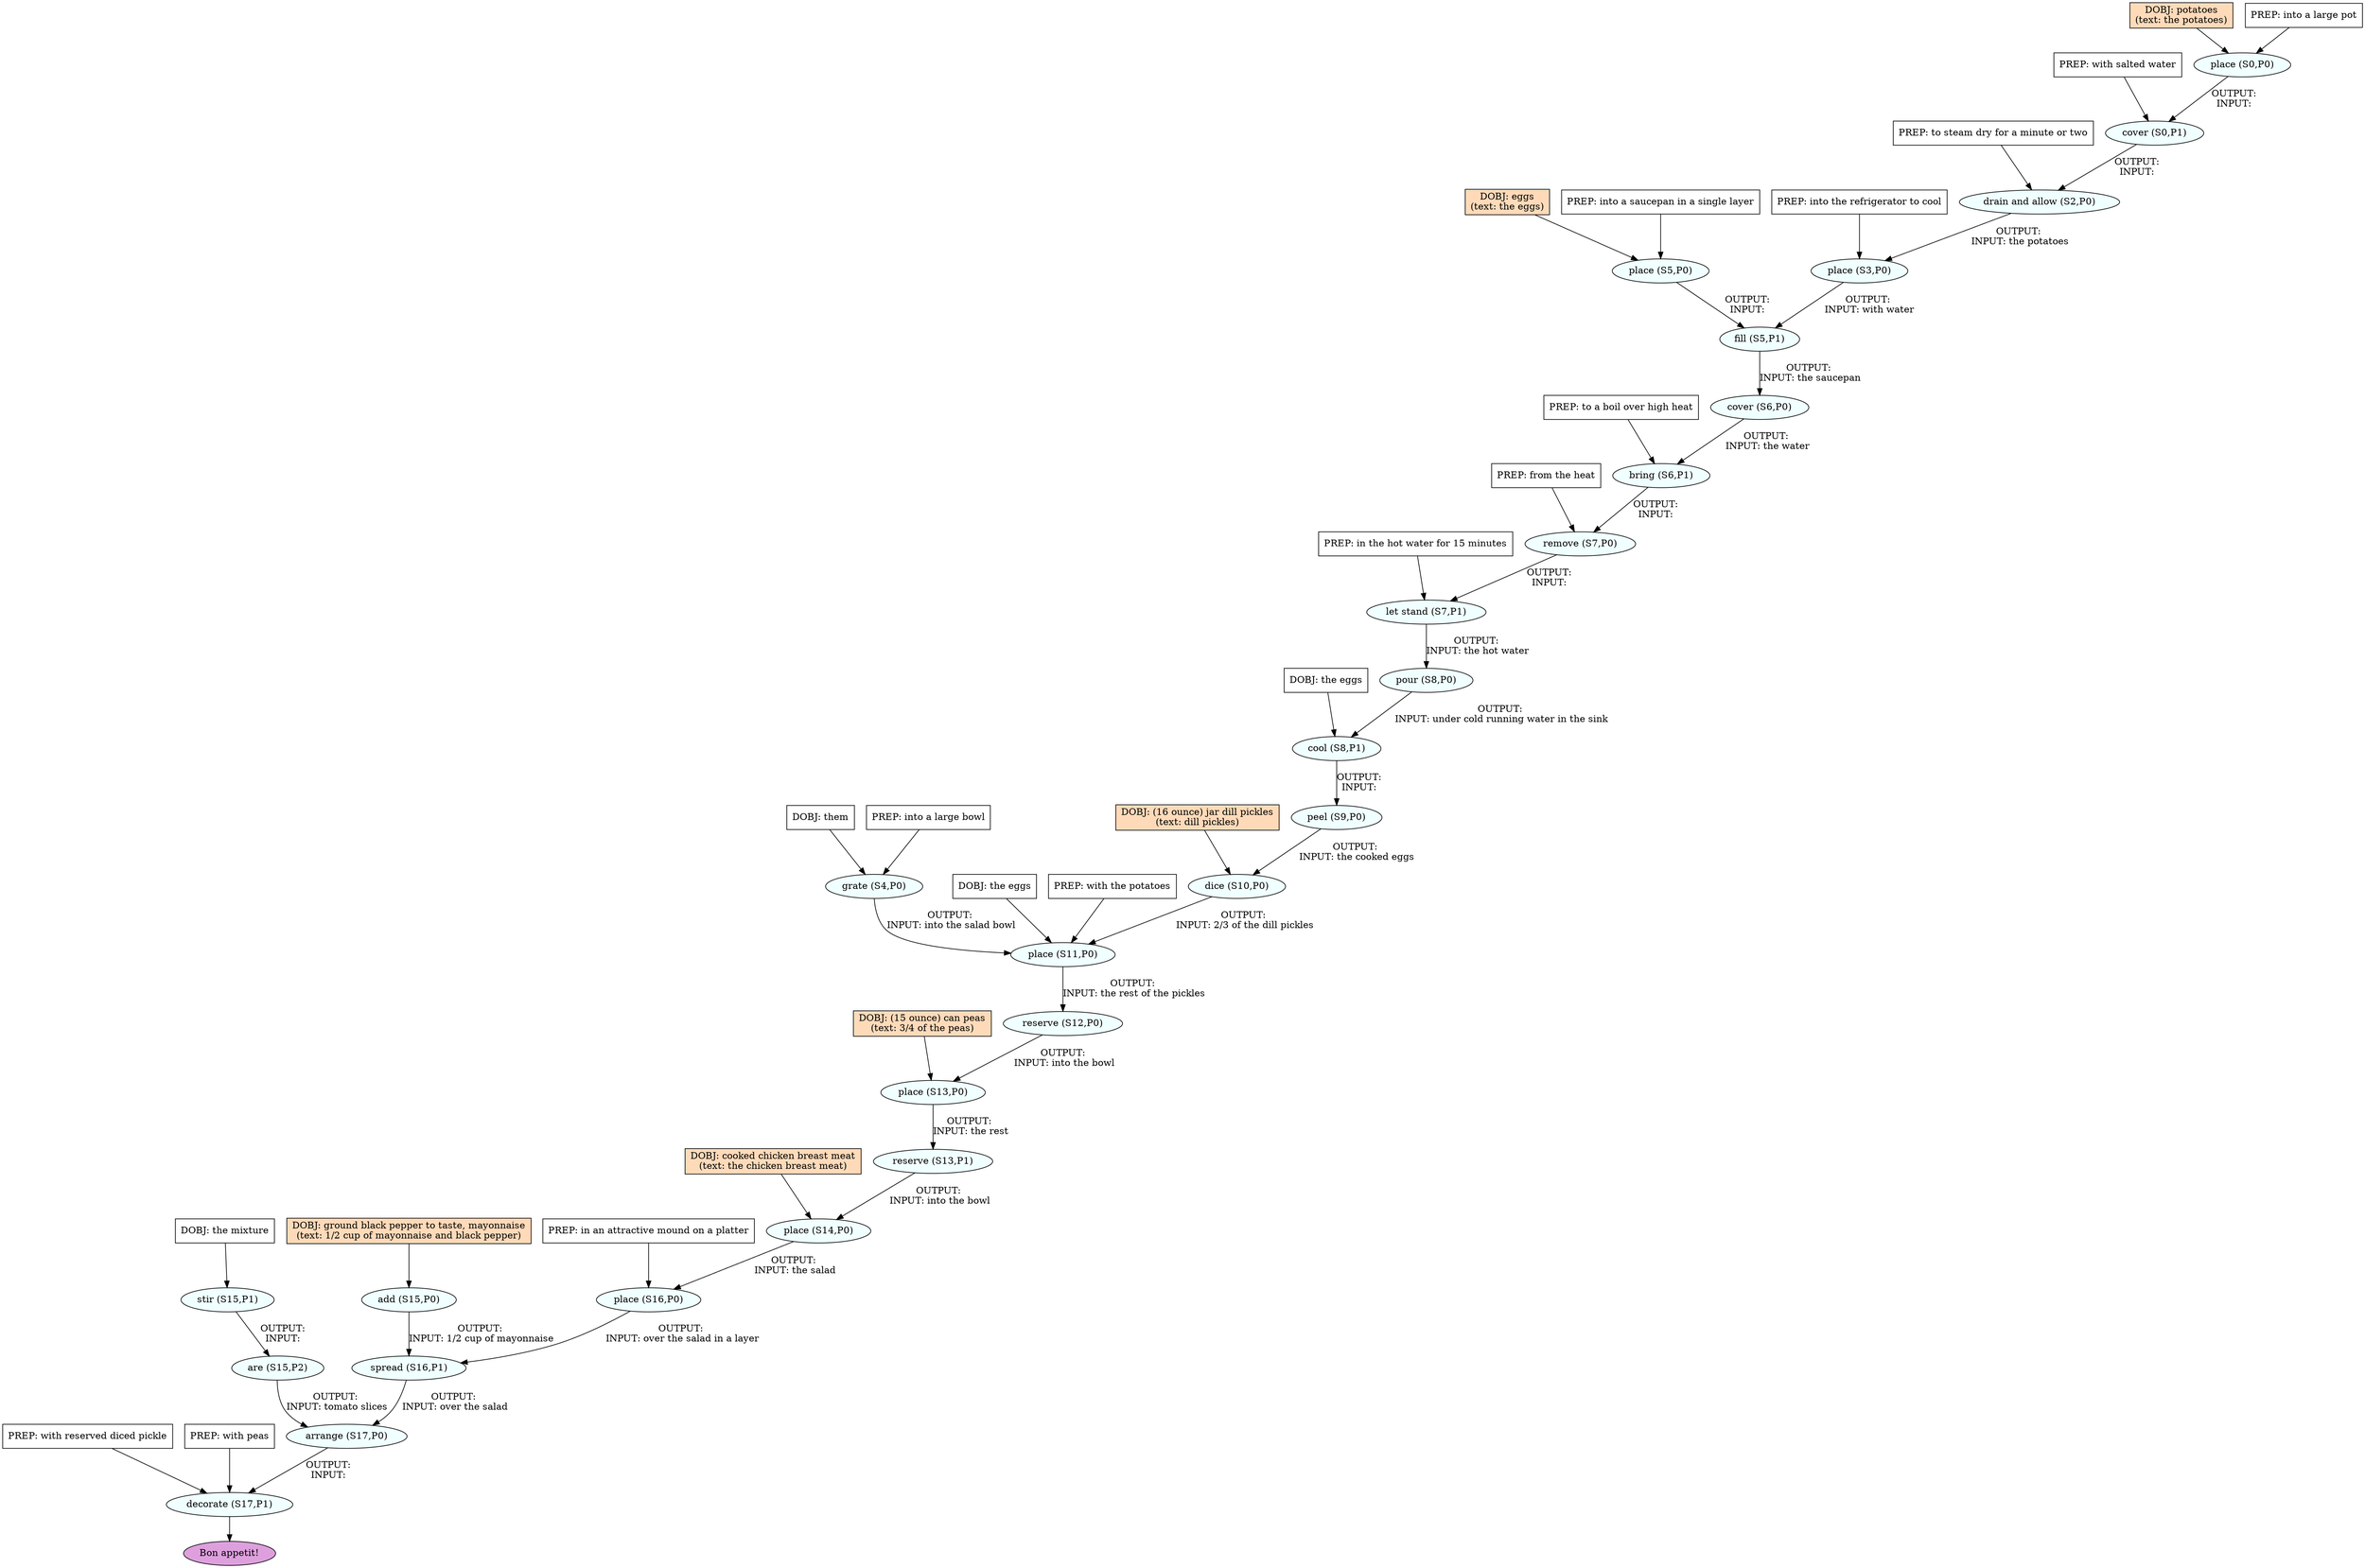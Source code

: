 digraph recipe {
E0[label="place (S0,P0)", shape=oval, style=filled, fillcolor=azure]
E1[label="cover (S0,P1)", shape=oval, style=filled, fillcolor=azure]
E2[label="drain and allow (S2,P0)", shape=oval, style=filled, fillcolor=azure]
E3[label="place (S3,P0)", shape=oval, style=filled, fillcolor=azure]
E4[label="grate (S4,P0)", shape=oval, style=filled, fillcolor=azure]
E5[label="place (S5,P0)", shape=oval, style=filled, fillcolor=azure]
E6[label="fill (S5,P1)", shape=oval, style=filled, fillcolor=azure]
E7[label="cover (S6,P0)", shape=oval, style=filled, fillcolor=azure]
E8[label="bring (S6,P1)", shape=oval, style=filled, fillcolor=azure]
E9[label="remove (S7,P0)", shape=oval, style=filled, fillcolor=azure]
E10[label="let stand (S7,P1)", shape=oval, style=filled, fillcolor=azure]
E11[label="pour (S8,P0)", shape=oval, style=filled, fillcolor=azure]
E12[label="cool (S8,P1)", shape=oval, style=filled, fillcolor=azure]
E13[label="peel (S9,P0)", shape=oval, style=filled, fillcolor=azure]
E14[label="dice (S10,P0)", shape=oval, style=filled, fillcolor=azure]
E15[label="place (S11,P0)", shape=oval, style=filled, fillcolor=azure]
E16[label="reserve (S12,P0)", shape=oval, style=filled, fillcolor=azure]
E17[label="place (S13,P0)", shape=oval, style=filled, fillcolor=azure]
E18[label="reserve (S13,P1)", shape=oval, style=filled, fillcolor=azure]
E19[label="place (S14,P0)", shape=oval, style=filled, fillcolor=azure]
E20[label="add (S15,P0)", shape=oval, style=filled, fillcolor=azure]
E21[label="stir (S15,P1)", shape=oval, style=filled, fillcolor=azure]
E22[label="are (S15,P2)", shape=oval, style=filled, fillcolor=azure]
E23[label="place (S16,P0)", shape=oval, style=filled, fillcolor=azure]
E24[label="spread (S16,P1)", shape=oval, style=filled, fillcolor=azure]
E25[label="arrange (S17,P0)", shape=oval, style=filled, fillcolor=azure]
E26[label="decorate (S17,P1)", shape=oval, style=filled, fillcolor=azure]
D5[label="DOBJ: eggs
(text: the eggs)", shape=box, style=filled, fillcolor=peachpuff]
D5 -> E5
P5_0[label="PREP: into a saucepan in a single layer", shape=box, style=filled, fillcolor=white]
P5_0 -> E5
D21[label="DOBJ: the mixture", shape=box, style=filled, fillcolor=white]
D21 -> E21
D0[label="DOBJ: potatoes
(text: the potatoes)", shape=box, style=filled, fillcolor=peachpuff]
D0 -> E0
P0_0[label="PREP: into a large pot", shape=box, style=filled, fillcolor=white]
P0_0 -> E0
D4[label="DOBJ: them", shape=box, style=filled, fillcolor=white]
D4 -> E4
P4_0[label="PREP: into a large bowl", shape=box, style=filled, fillcolor=white]
P4_0 -> E4
D20[label="DOBJ: ground black pepper to taste, mayonnaise
(text: 1/2 cup of mayonnaise and black pepper)", shape=box, style=filled, fillcolor=peachpuff]
D20 -> E20
E0 -> E1 [label="OUTPUT: 
INPUT: "]
P1_0_0[label="PREP: with salted water", shape=box, style=filled, fillcolor=white]
P1_0_0 -> E1
E1 -> E2 [label="OUTPUT: 
INPUT: "]
P2_0_0[label="PREP: to steam dry for a minute or two", shape=box, style=filled, fillcolor=white]
P2_0_0 -> E2
E2 -> E3 [label="OUTPUT: 
INPUT: the potatoes"]
P3_0_0[label="PREP: into the refrigerator to cool", shape=box, style=filled, fillcolor=white]
P3_0_0 -> E3
E5 -> E6 [label="OUTPUT: 
INPUT: "]
E3 -> E6 [label="OUTPUT: 
INPUT: with water"]
E6 -> E7 [label="OUTPUT: 
INPUT: the saucepan"]
E7 -> E8 [label="OUTPUT: 
INPUT: the water"]
P8_0_0[label="PREP: to a boil over high heat", shape=box, style=filled, fillcolor=white]
P8_0_0 -> E8
E8 -> E9 [label="OUTPUT: 
INPUT: "]
P9_0_0[label="PREP: from the heat", shape=box, style=filled, fillcolor=white]
P9_0_0 -> E9
E9 -> E10 [label="OUTPUT: 
INPUT: "]
P10_0_0[label="PREP: in the hot water for 15 minutes", shape=box, style=filled, fillcolor=white]
P10_0_0 -> E10
E10 -> E11 [label="OUTPUT: 
INPUT: the hot water"]
D12_0[label="DOBJ: the eggs", shape=box, style=filled, fillcolor=white]
D12_0 -> E12
E11 -> E12 [label="OUTPUT: 
INPUT: under cold running water in the sink"]
E12 -> E13 [label="OUTPUT: 
INPUT: "]
D14_ing[label="DOBJ: (16 ounce) jar dill pickles
(text: dill pickles)", shape=box, style=filled, fillcolor=peachpuff]
D14_ing -> E14
E13 -> E14 [label="OUTPUT: 
INPUT: the cooked eggs"]
D15_0[label="DOBJ: the eggs", shape=box, style=filled, fillcolor=white]
D15_0 -> E15
E14 -> E15 [label="OUTPUT: 
INPUT: 2/3 of the dill pickles"]
E4 -> E15 [label="OUTPUT: 
INPUT: into the salad bowl"]
P15_1_0[label="PREP: with the potatoes", shape=box, style=filled, fillcolor=white]
P15_1_0 -> E15
E15 -> E16 [label="OUTPUT: 
INPUT: the rest of the pickles"]
D17_ing[label="DOBJ: (15 ounce) can peas
(text: 3/4 of the peas)", shape=box, style=filled, fillcolor=peachpuff]
D17_ing -> E17
E16 -> E17 [label="OUTPUT: 
INPUT: into the bowl"]
E17 -> E18 [label="OUTPUT: 
INPUT: the rest"]
D19_ing[label="DOBJ: cooked chicken breast meat
(text: the chicken breast meat)", shape=box, style=filled, fillcolor=peachpuff]
D19_ing -> E19
E18 -> E19 [label="OUTPUT: 
INPUT: into the bowl"]
E21 -> E22 [label="OUTPUT: 
INPUT: "]
E19 -> E23 [label="OUTPUT: 
INPUT: the salad"]
P23_0_0[label="PREP: in an attractive mound on a platter", shape=box, style=filled, fillcolor=white]
P23_0_0 -> E23
E20 -> E24 [label="OUTPUT: 
INPUT: 1/2 cup of mayonnaise"]
E23 -> E24 [label="OUTPUT: 
INPUT: over the salad in a layer"]
E22 -> E25 [label="OUTPUT: 
INPUT: tomato slices"]
E24 -> E25 [label="OUTPUT: 
INPUT: over the salad"]
E25 -> E26 [label="OUTPUT: 
INPUT: "]
P26_0_0[label="PREP: with reserved diced pickle", shape=box, style=filled, fillcolor=white]
P26_0_0 -> E26
P26_0_1[label="PREP: with peas", shape=box, style=filled, fillcolor=white]
P26_0_1 -> E26
EOR[label="Bon appetit!", shape=oval, style=filled, fillcolor=plum]
E26 -> EOR
}
